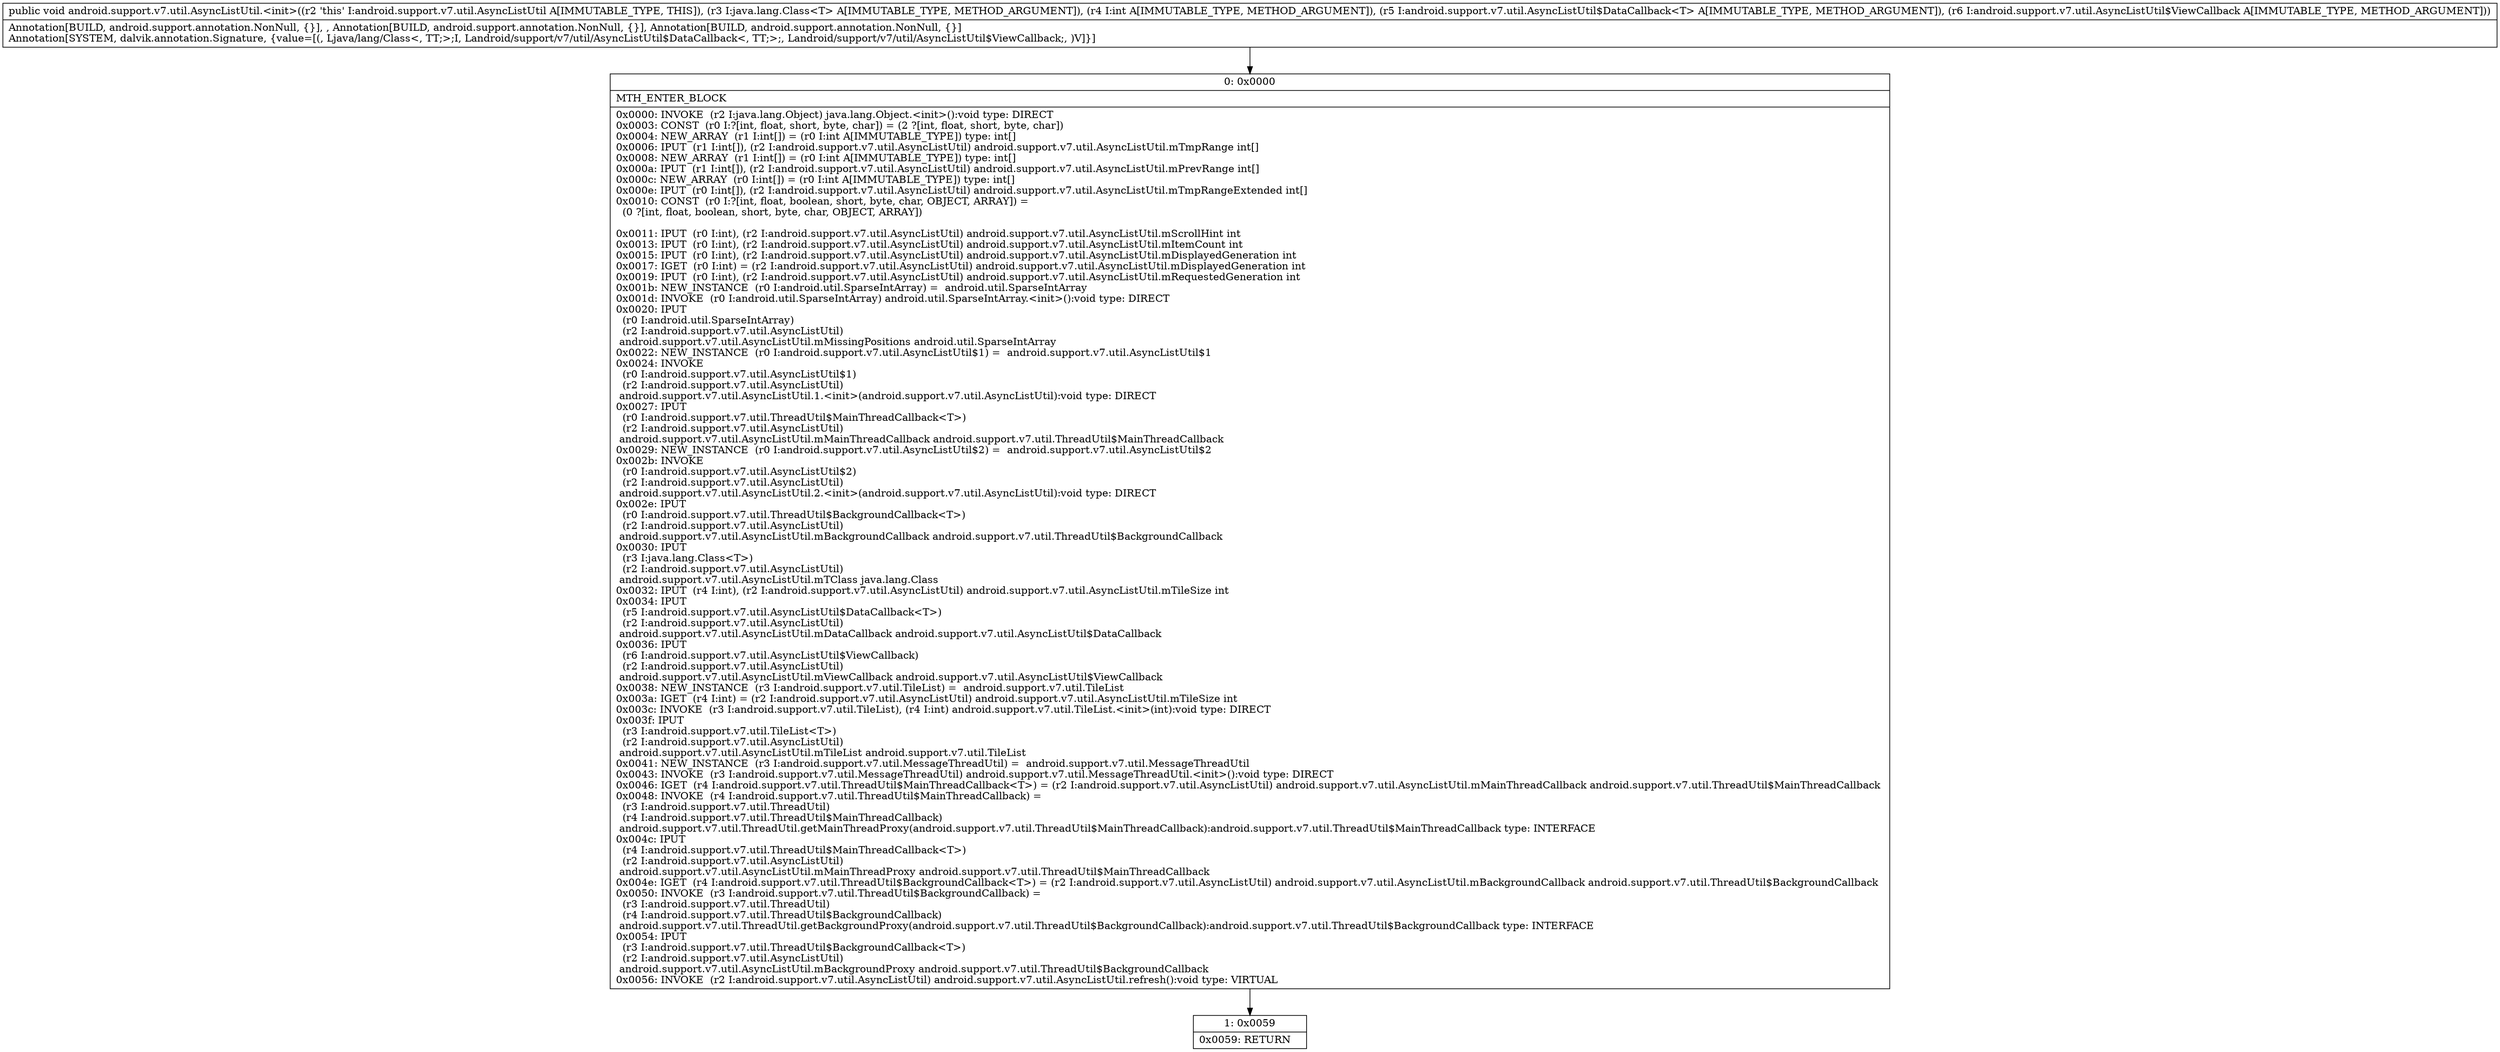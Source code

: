digraph "CFG forandroid.support.v7.util.AsyncListUtil.\<init\>(Ljava\/lang\/Class;ILandroid\/support\/v7\/util\/AsyncListUtil$DataCallback;Landroid\/support\/v7\/util\/AsyncListUtil$ViewCallback;)V" {
Node_0 [shape=record,label="{0\:\ 0x0000|MTH_ENTER_BLOCK\l|0x0000: INVOKE  (r2 I:java.lang.Object) java.lang.Object.\<init\>():void type: DIRECT \l0x0003: CONST  (r0 I:?[int, float, short, byte, char]) = (2 ?[int, float, short, byte, char]) \l0x0004: NEW_ARRAY  (r1 I:int[]) = (r0 I:int A[IMMUTABLE_TYPE]) type: int[] \l0x0006: IPUT  (r1 I:int[]), (r2 I:android.support.v7.util.AsyncListUtil) android.support.v7.util.AsyncListUtil.mTmpRange int[] \l0x0008: NEW_ARRAY  (r1 I:int[]) = (r0 I:int A[IMMUTABLE_TYPE]) type: int[] \l0x000a: IPUT  (r1 I:int[]), (r2 I:android.support.v7.util.AsyncListUtil) android.support.v7.util.AsyncListUtil.mPrevRange int[] \l0x000c: NEW_ARRAY  (r0 I:int[]) = (r0 I:int A[IMMUTABLE_TYPE]) type: int[] \l0x000e: IPUT  (r0 I:int[]), (r2 I:android.support.v7.util.AsyncListUtil) android.support.v7.util.AsyncListUtil.mTmpRangeExtended int[] \l0x0010: CONST  (r0 I:?[int, float, boolean, short, byte, char, OBJECT, ARRAY]) = \l  (0 ?[int, float, boolean, short, byte, char, OBJECT, ARRAY])\l \l0x0011: IPUT  (r0 I:int), (r2 I:android.support.v7.util.AsyncListUtil) android.support.v7.util.AsyncListUtil.mScrollHint int \l0x0013: IPUT  (r0 I:int), (r2 I:android.support.v7.util.AsyncListUtil) android.support.v7.util.AsyncListUtil.mItemCount int \l0x0015: IPUT  (r0 I:int), (r2 I:android.support.v7.util.AsyncListUtil) android.support.v7.util.AsyncListUtil.mDisplayedGeneration int \l0x0017: IGET  (r0 I:int) = (r2 I:android.support.v7.util.AsyncListUtil) android.support.v7.util.AsyncListUtil.mDisplayedGeneration int \l0x0019: IPUT  (r0 I:int), (r2 I:android.support.v7.util.AsyncListUtil) android.support.v7.util.AsyncListUtil.mRequestedGeneration int \l0x001b: NEW_INSTANCE  (r0 I:android.util.SparseIntArray) =  android.util.SparseIntArray \l0x001d: INVOKE  (r0 I:android.util.SparseIntArray) android.util.SparseIntArray.\<init\>():void type: DIRECT \l0x0020: IPUT  \l  (r0 I:android.util.SparseIntArray)\l  (r2 I:android.support.v7.util.AsyncListUtil)\l android.support.v7.util.AsyncListUtil.mMissingPositions android.util.SparseIntArray \l0x0022: NEW_INSTANCE  (r0 I:android.support.v7.util.AsyncListUtil$1) =  android.support.v7.util.AsyncListUtil$1 \l0x0024: INVOKE  \l  (r0 I:android.support.v7.util.AsyncListUtil$1)\l  (r2 I:android.support.v7.util.AsyncListUtil)\l android.support.v7.util.AsyncListUtil.1.\<init\>(android.support.v7.util.AsyncListUtil):void type: DIRECT \l0x0027: IPUT  \l  (r0 I:android.support.v7.util.ThreadUtil$MainThreadCallback\<T\>)\l  (r2 I:android.support.v7.util.AsyncListUtil)\l android.support.v7.util.AsyncListUtil.mMainThreadCallback android.support.v7.util.ThreadUtil$MainThreadCallback \l0x0029: NEW_INSTANCE  (r0 I:android.support.v7.util.AsyncListUtil$2) =  android.support.v7.util.AsyncListUtil$2 \l0x002b: INVOKE  \l  (r0 I:android.support.v7.util.AsyncListUtil$2)\l  (r2 I:android.support.v7.util.AsyncListUtil)\l android.support.v7.util.AsyncListUtil.2.\<init\>(android.support.v7.util.AsyncListUtil):void type: DIRECT \l0x002e: IPUT  \l  (r0 I:android.support.v7.util.ThreadUtil$BackgroundCallback\<T\>)\l  (r2 I:android.support.v7.util.AsyncListUtil)\l android.support.v7.util.AsyncListUtil.mBackgroundCallback android.support.v7.util.ThreadUtil$BackgroundCallback \l0x0030: IPUT  \l  (r3 I:java.lang.Class\<T\>)\l  (r2 I:android.support.v7.util.AsyncListUtil)\l android.support.v7.util.AsyncListUtil.mTClass java.lang.Class \l0x0032: IPUT  (r4 I:int), (r2 I:android.support.v7.util.AsyncListUtil) android.support.v7.util.AsyncListUtil.mTileSize int \l0x0034: IPUT  \l  (r5 I:android.support.v7.util.AsyncListUtil$DataCallback\<T\>)\l  (r2 I:android.support.v7.util.AsyncListUtil)\l android.support.v7.util.AsyncListUtil.mDataCallback android.support.v7.util.AsyncListUtil$DataCallback \l0x0036: IPUT  \l  (r6 I:android.support.v7.util.AsyncListUtil$ViewCallback)\l  (r2 I:android.support.v7.util.AsyncListUtil)\l android.support.v7.util.AsyncListUtil.mViewCallback android.support.v7.util.AsyncListUtil$ViewCallback \l0x0038: NEW_INSTANCE  (r3 I:android.support.v7.util.TileList) =  android.support.v7.util.TileList \l0x003a: IGET  (r4 I:int) = (r2 I:android.support.v7.util.AsyncListUtil) android.support.v7.util.AsyncListUtil.mTileSize int \l0x003c: INVOKE  (r3 I:android.support.v7.util.TileList), (r4 I:int) android.support.v7.util.TileList.\<init\>(int):void type: DIRECT \l0x003f: IPUT  \l  (r3 I:android.support.v7.util.TileList\<T\>)\l  (r2 I:android.support.v7.util.AsyncListUtil)\l android.support.v7.util.AsyncListUtil.mTileList android.support.v7.util.TileList \l0x0041: NEW_INSTANCE  (r3 I:android.support.v7.util.MessageThreadUtil) =  android.support.v7.util.MessageThreadUtil \l0x0043: INVOKE  (r3 I:android.support.v7.util.MessageThreadUtil) android.support.v7.util.MessageThreadUtil.\<init\>():void type: DIRECT \l0x0046: IGET  (r4 I:android.support.v7.util.ThreadUtil$MainThreadCallback\<T\>) = (r2 I:android.support.v7.util.AsyncListUtil) android.support.v7.util.AsyncListUtil.mMainThreadCallback android.support.v7.util.ThreadUtil$MainThreadCallback \l0x0048: INVOKE  (r4 I:android.support.v7.util.ThreadUtil$MainThreadCallback) = \l  (r3 I:android.support.v7.util.ThreadUtil)\l  (r4 I:android.support.v7.util.ThreadUtil$MainThreadCallback)\l android.support.v7.util.ThreadUtil.getMainThreadProxy(android.support.v7.util.ThreadUtil$MainThreadCallback):android.support.v7.util.ThreadUtil$MainThreadCallback type: INTERFACE \l0x004c: IPUT  \l  (r4 I:android.support.v7.util.ThreadUtil$MainThreadCallback\<T\>)\l  (r2 I:android.support.v7.util.AsyncListUtil)\l android.support.v7.util.AsyncListUtil.mMainThreadProxy android.support.v7.util.ThreadUtil$MainThreadCallback \l0x004e: IGET  (r4 I:android.support.v7.util.ThreadUtil$BackgroundCallback\<T\>) = (r2 I:android.support.v7.util.AsyncListUtil) android.support.v7.util.AsyncListUtil.mBackgroundCallback android.support.v7.util.ThreadUtil$BackgroundCallback \l0x0050: INVOKE  (r3 I:android.support.v7.util.ThreadUtil$BackgroundCallback) = \l  (r3 I:android.support.v7.util.ThreadUtil)\l  (r4 I:android.support.v7.util.ThreadUtil$BackgroundCallback)\l android.support.v7.util.ThreadUtil.getBackgroundProxy(android.support.v7.util.ThreadUtil$BackgroundCallback):android.support.v7.util.ThreadUtil$BackgroundCallback type: INTERFACE \l0x0054: IPUT  \l  (r3 I:android.support.v7.util.ThreadUtil$BackgroundCallback\<T\>)\l  (r2 I:android.support.v7.util.AsyncListUtil)\l android.support.v7.util.AsyncListUtil.mBackgroundProxy android.support.v7.util.ThreadUtil$BackgroundCallback \l0x0056: INVOKE  (r2 I:android.support.v7.util.AsyncListUtil) android.support.v7.util.AsyncListUtil.refresh():void type: VIRTUAL \l}"];
Node_1 [shape=record,label="{1\:\ 0x0059|0x0059: RETURN   \l}"];
MethodNode[shape=record,label="{public void android.support.v7.util.AsyncListUtil.\<init\>((r2 'this' I:android.support.v7.util.AsyncListUtil A[IMMUTABLE_TYPE, THIS]), (r3 I:java.lang.Class\<T\> A[IMMUTABLE_TYPE, METHOD_ARGUMENT]), (r4 I:int A[IMMUTABLE_TYPE, METHOD_ARGUMENT]), (r5 I:android.support.v7.util.AsyncListUtil$DataCallback\<T\> A[IMMUTABLE_TYPE, METHOD_ARGUMENT]), (r6 I:android.support.v7.util.AsyncListUtil$ViewCallback A[IMMUTABLE_TYPE, METHOD_ARGUMENT]))  | Annotation[BUILD, android.support.annotation.NonNull, \{\}], , Annotation[BUILD, android.support.annotation.NonNull, \{\}], Annotation[BUILD, android.support.annotation.NonNull, \{\}]\lAnnotation[SYSTEM, dalvik.annotation.Signature, \{value=[(, Ljava\/lang\/Class\<, TT;\>;I, Landroid\/support\/v7\/util\/AsyncListUtil$DataCallback\<, TT;\>;, Landroid\/support\/v7\/util\/AsyncListUtil$ViewCallback;, )V]\}]\l}"];
MethodNode -> Node_0;
Node_0 -> Node_1;
}

